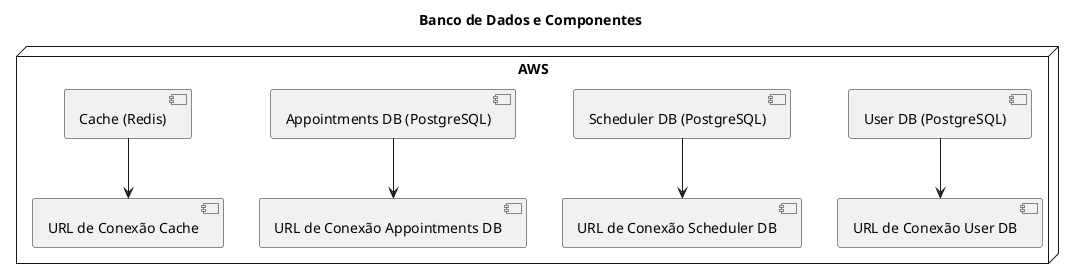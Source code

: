 @startuml architecture

title "Banco de Dados e Componentes"

node "AWS" {
    component "User DB (PostgreSQL)" as user_db
    component "Scheduler DB (PostgreSQL)" as scheduler_db
    component "Appointments DB (PostgreSQL)" as appointments_db
    component "Cache (Redis)" as cache

    component "URL de Conexão User DB" as user_db_url
    component "URL de Conexão Scheduler DB" as scheduler_db_url
    component "URL de Conexão Appointments DB" as appointments_db_url
    component "URL de Conexão Cache" as cache_url

    user_db -down-> user_db_url
    scheduler_db -down-> scheduler_db_url
    appointments_db -down-> appointments_db_url
    cache -down-> cache_url
}

@enduml